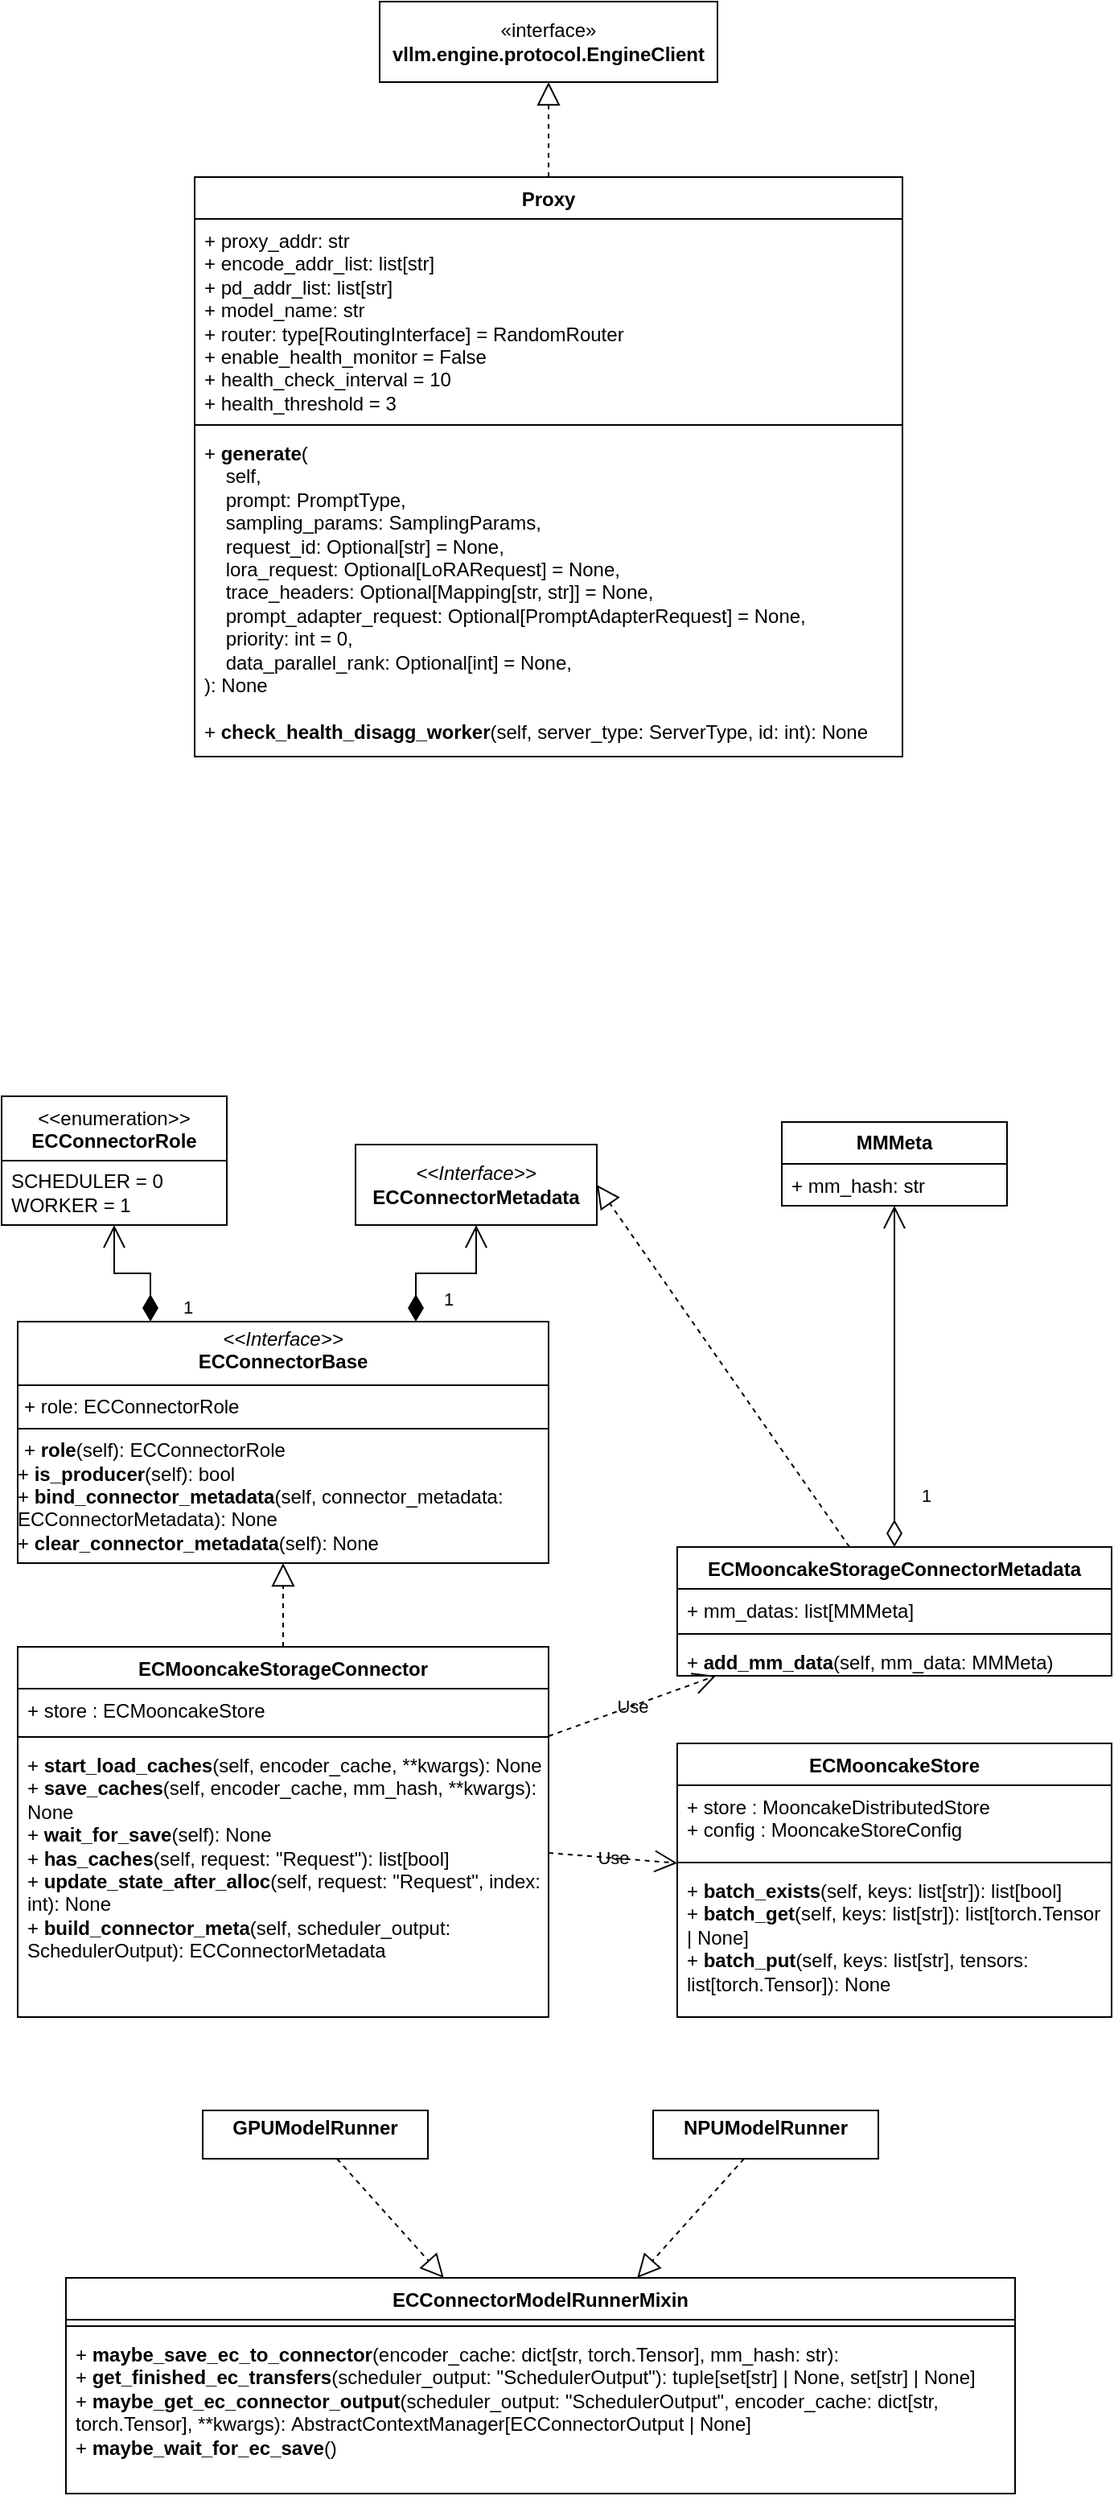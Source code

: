 <mxfile version="28.2.8">
  <diagram name="第 1 页" id="ZXphobQNCvXr_iCqhj3R">
    <mxGraphModel dx="938" dy="606" grid="1" gridSize="10" guides="1" tooltips="1" connect="1" arrows="1" fold="1" page="1" pageScale="1" pageWidth="827" pageHeight="1169" math="0" shadow="0">
      <root>
        <mxCell id="0" />
        <mxCell id="1" parent="0" />
        <mxCell id="kt1h7CT-YsFWaCdLyLbb-1" value="«interface»&lt;br&gt;&lt;b&gt;vllm.engine.protocol.EngineClient&lt;/b&gt;" style="html=1;whiteSpace=wrap;labelBackgroundColor=none;" parent="1" vertex="1">
          <mxGeometry x="295" y="250" width="210" height="50" as="geometry" />
        </mxCell>
        <mxCell id="kt1h7CT-YsFWaCdLyLbb-2" value="Proxy" style="swimlane;fontStyle=1;align=center;verticalAlign=top;childLayout=stackLayout;horizontal=1;startSize=26;horizontalStack=0;resizeParent=1;resizeParentMax=0;resizeLast=0;collapsible=1;marginBottom=0;whiteSpace=wrap;html=1;labelBackgroundColor=none;" parent="1" vertex="1">
          <mxGeometry x="180" y="359" width="440" height="360" as="geometry" />
        </mxCell>
        <mxCell id="kt1h7CT-YsFWaCdLyLbb-3" value="+ proxy_addr: str&lt;div&gt;+&amp;nbsp;encode_addr_list: list[str]&lt;br&gt;+&amp;nbsp;pd_addr_list: list[str]&lt;/div&gt;&lt;div&gt;+&amp;nbsp;model_name: str&lt;/div&gt;&lt;div&gt;+&amp;nbsp;router: type[RoutingInterface] = RandomRouter&lt;/div&gt;&lt;div&gt;+&amp;nbsp;enable_health_monitor = False&lt;br&gt;+&amp;nbsp;health_check_interval = 10&lt;br&gt;+&amp;nbsp;health_threshold = 3&lt;/div&gt;" style="text;strokeColor=none;fillColor=none;align=left;verticalAlign=top;spacingLeft=4;spacingRight=4;overflow=hidden;rotatable=0;points=[[0,0.5],[1,0.5]];portConstraint=eastwest;whiteSpace=wrap;html=1;labelBackgroundColor=none;" parent="kt1h7CT-YsFWaCdLyLbb-2" vertex="1">
          <mxGeometry y="26" width="440" height="124" as="geometry" />
        </mxCell>
        <mxCell id="kt1h7CT-YsFWaCdLyLbb-4" value="" style="line;strokeWidth=1;fillColor=none;align=left;verticalAlign=middle;spacingTop=-1;spacingLeft=3;spacingRight=3;rotatable=0;labelPosition=right;points=[];portConstraint=eastwest;labelBackgroundColor=none;" parent="kt1h7CT-YsFWaCdLyLbb-2" vertex="1">
          <mxGeometry y="150" width="440" height="8" as="geometry" />
        </mxCell>
        <mxCell id="kt1h7CT-YsFWaCdLyLbb-5" value="+ &lt;b&gt;generate&lt;/b&gt;(&lt;div&gt;&amp;nbsp; &amp;nbsp;&amp;nbsp;self,&lt;/div&gt;&lt;div&gt;&amp;nbsp; &amp;nbsp;&amp;nbsp;prompt: PromptType,&lt;/div&gt;&lt;div&gt;&amp;nbsp; &amp;nbsp;&amp;nbsp;sampling_params: SamplingParams,&lt;br&gt;&amp;nbsp; &amp;nbsp;&amp;nbsp;request_id: Optional[str] = None,&lt;br&gt;&amp;nbsp; &amp;nbsp;&amp;nbsp;lora_request: Optional[LoRARequest] = None,&lt;br&gt;&amp;nbsp; &amp;nbsp;&amp;nbsp;trace_headers: Optional[Mapping[str, str]] = None,&lt;br&gt;&amp;nbsp; &amp;nbsp;&amp;nbsp;prompt_adapter_request: Optional[PromptAdapterRequest] = None,&lt;/div&gt;&lt;div&gt;&amp;nbsp; &amp;nbsp;&amp;nbsp;priority: int = 0,&lt;br&gt;&amp;nbsp; &amp;nbsp;&amp;nbsp;data_parallel_rank: Optional[int] = None,&lt;/div&gt;&lt;div&gt;): None&lt;/div&gt;&lt;div&gt;&lt;br&gt;&lt;/div&gt;&lt;div&gt;+&amp;nbsp;&lt;b&gt;check_health_disagg_worker&lt;/b&gt;(self, server_type: ServerType, id: int)&lt;span style=&quot;background-color: transparent; color: light-dark(rgb(0, 0, 0), rgb(255, 255, 255));&quot;&gt;: None&lt;/span&gt;&lt;/div&gt;" style="text;strokeColor=none;fillColor=none;align=left;verticalAlign=top;spacingLeft=4;spacingRight=4;overflow=hidden;rotatable=0;points=[[0,0.5],[1,0.5]];portConstraint=eastwest;whiteSpace=wrap;html=1;labelBackgroundColor=none;" parent="kt1h7CT-YsFWaCdLyLbb-2" vertex="1">
          <mxGeometry y="158" width="440" height="202" as="geometry" />
        </mxCell>
        <mxCell id="kt1h7CT-YsFWaCdLyLbb-7" value="" style="endArrow=block;dashed=1;endFill=0;endSize=12;html=1;rounded=0;entryX=0.5;entryY=1;entryDx=0;entryDy=0;exitX=0.5;exitY=0;exitDx=0;exitDy=0;labelBackgroundColor=none;fontColor=default;" parent="1" source="kt1h7CT-YsFWaCdLyLbb-2" target="kt1h7CT-YsFWaCdLyLbb-1" edge="1">
          <mxGeometry width="160" relative="1" as="geometry">
            <mxPoint x="260" y="290" as="sourcePoint" />
            <mxPoint x="420" y="290" as="targetPoint" />
          </mxGeometry>
        </mxCell>
        <mxCell id="uLgxI4TP7Eiefr3ADJuU-1" value="&amp;lt;&amp;lt;enumeration&amp;gt;&amp;gt;&lt;br&gt;&lt;b&gt;ECConnectorRole&lt;/b&gt;" style="swimlane;fontStyle=0;align=center;verticalAlign=top;childLayout=stackLayout;horizontal=1;startSize=40;horizontalStack=0;resizeParent=1;resizeParentMax=0;resizeLast=0;collapsible=0;marginBottom=0;html=1;whiteSpace=wrap;labelBackgroundColor=none;" parent="1" vertex="1">
          <mxGeometry x="60" y="930" width="140" height="80" as="geometry" />
        </mxCell>
        <mxCell id="uLgxI4TP7Eiefr3ADJuU-2" value="SCHEDULER = 0&lt;div&gt;WORKER = 1&lt;/div&gt;" style="text;html=1;strokeColor=none;fillColor=none;align=left;verticalAlign=middle;spacingLeft=4;spacingRight=4;overflow=hidden;rotatable=0;points=[[0,0.5],[1,0.5]];portConstraint=eastwest;whiteSpace=wrap;labelBackgroundColor=none;" parent="uLgxI4TP7Eiefr3ADJuU-1" vertex="1">
          <mxGeometry y="40" width="140" height="40" as="geometry" />
        </mxCell>
        <mxCell id="uLgxI4TP7Eiefr3ADJuU-3" value="&lt;i&gt;&amp;lt;&amp;lt;Interface&amp;gt;&amp;gt;&lt;/i&gt;&lt;br&gt;&lt;b&gt;ECConnectorMetadata&lt;/b&gt;" style="html=1;whiteSpace=wrap;labelBackgroundColor=none;" parent="1" vertex="1">
          <mxGeometry x="280" y="960" width="150" height="50" as="geometry" />
        </mxCell>
        <mxCell id="uLgxI4TP7Eiefr3ADJuU-6" value="1" style="endArrow=open;html=1;endSize=12;startArrow=diamondThin;startSize=14;startFill=1;edgeStyle=orthogonalEdgeStyle;align=left;verticalAlign=bottom;rounded=0;labelBackgroundColor=none;fontColor=default;exitX=0.25;exitY=0;exitDx=0;exitDy=0;" parent="1" source="_NINaLvxvfsO1sP4Jfxg-5" target="uLgxI4TP7Eiefr3ADJuU-1" edge="1">
          <mxGeometry x="-1" y="-17" relative="1" as="geometry">
            <mxPoint x="30" y="1030" as="sourcePoint" />
            <mxPoint x="235" y="1060" as="targetPoint" />
            <mxPoint x="1" as="offset" />
          </mxGeometry>
        </mxCell>
        <mxCell id="uLgxI4TP7Eiefr3ADJuU-7" value="1" style="endArrow=open;html=1;endSize=12;startArrow=diamondThin;startSize=14;startFill=1;edgeStyle=orthogonalEdgeStyle;align=left;verticalAlign=bottom;rounded=0;labelBackgroundColor=none;fontColor=default;entryX=0.5;entryY=1;entryDx=0;entryDy=0;exitX=0.75;exitY=0;exitDx=0;exitDy=0;" parent="1" source="_NINaLvxvfsO1sP4Jfxg-5" target="uLgxI4TP7Eiefr3ADJuU-3" edge="1">
          <mxGeometry x="-0.889" y="-15" relative="1" as="geometry">
            <mxPoint x="400" y="1030" as="sourcePoint" />
            <mxPoint x="235" y="1060" as="targetPoint" />
            <mxPoint as="offset" />
          </mxGeometry>
        </mxCell>
        <mxCell id="uLgxI4TP7Eiefr3ADJuU-8" value="ECMooncakeStorageConnector" style="swimlane;fontStyle=1;align=center;verticalAlign=top;childLayout=stackLayout;horizontal=1;startSize=26;horizontalStack=0;resizeParent=1;resizeParentMax=0;resizeLast=0;collapsible=1;marginBottom=0;whiteSpace=wrap;html=1;labelBackgroundColor=none;" parent="1" vertex="1">
          <mxGeometry x="70" y="1272" width="330" height="230" as="geometry">
            <mxRectangle x="155" y="1150" width="210" height="30" as="alternateBounds" />
          </mxGeometry>
        </mxCell>
        <mxCell id="uLgxI4TP7Eiefr3ADJuU-9" value="+ store&amp;nbsp;: ECMooncakeStore" style="text;strokeColor=none;fillColor=none;align=left;verticalAlign=top;spacingLeft=4;spacingRight=4;overflow=hidden;rotatable=0;points=[[0,0.5],[1,0.5]];portConstraint=eastwest;whiteSpace=wrap;html=1;labelBackgroundColor=none;" parent="uLgxI4TP7Eiefr3ADJuU-8" vertex="1">
          <mxGeometry y="26" width="330" height="26" as="geometry" />
        </mxCell>
        <mxCell id="uLgxI4TP7Eiefr3ADJuU-10" value="" style="line;strokeWidth=1;fillColor=none;align=left;verticalAlign=middle;spacingTop=-1;spacingLeft=3;spacingRight=3;rotatable=0;labelPosition=right;points=[];portConstraint=eastwest;labelBackgroundColor=none;" parent="uLgxI4TP7Eiefr3ADJuU-8" vertex="1">
          <mxGeometry y="52" width="330" height="8" as="geometry" />
        </mxCell>
        <mxCell id="uLgxI4TP7Eiefr3ADJuU-11" value="+ &lt;b&gt;start_load_caches&lt;/b&gt;(self, encoder_cache, **kwargs): None&lt;div&gt;+&amp;nbsp;&lt;b&gt;save_caches&lt;/b&gt;(self, encoder_cache, mm_hash, **kwargs): None&lt;/div&gt;&lt;div&gt;+ &lt;b&gt;wait_for_save&lt;/b&gt;(self): None&lt;/div&gt;&lt;div&gt;+ &lt;b&gt;has_caches&lt;/b&gt;(self,&amp;nbsp;request: &quot;Request&quot;):&amp;nbsp;list[bool]&lt;/div&gt;&lt;div&gt;+ &lt;b&gt;update_state_after_alloc&lt;/b&gt;(self, request: &quot;Request&quot;, index: int): None&lt;/div&gt;&lt;div&gt;+&amp;nbsp;&lt;b&gt;build_connector_meta&lt;/b&gt;(self,&amp;nbsp;scheduler_output: SchedulerOutput):&amp;nbsp;ECConnectorMetadata&lt;/div&gt;" style="text;strokeColor=none;fillColor=none;align=left;verticalAlign=top;spacingLeft=4;spacingRight=4;overflow=hidden;rotatable=0;points=[[0,0.5],[1,0.5]];portConstraint=eastwest;whiteSpace=wrap;html=1;labelBackgroundColor=none;" parent="uLgxI4TP7Eiefr3ADJuU-8" vertex="1">
          <mxGeometry y="60" width="330" height="170" as="geometry" />
        </mxCell>
        <mxCell id="uLgxI4TP7Eiefr3ADJuU-13" value="" style="endArrow=block;dashed=1;endFill=0;endSize=12;html=1;rounded=0;labelBackgroundColor=none;fontColor=default;entryX=0.5;entryY=1;entryDx=0;entryDy=0;" parent="1" source="uLgxI4TP7Eiefr3ADJuU-8" target="_NINaLvxvfsO1sP4Jfxg-5" edge="1">
          <mxGeometry width="160" relative="1" as="geometry">
            <mxPoint y="1120" as="sourcePoint" />
            <mxPoint x="235" y="1110" as="targetPoint" />
          </mxGeometry>
        </mxCell>
        <mxCell id="uLgxI4TP7Eiefr3ADJuU-14" value="ECMooncakeStorageConnectorMetadata" style="swimlane;fontStyle=1;align=center;verticalAlign=top;childLayout=stackLayout;horizontal=1;startSize=26;horizontalStack=0;resizeParent=1;resizeParentMax=0;resizeLast=0;collapsible=1;marginBottom=0;whiteSpace=wrap;html=1;labelBackgroundColor=none;" parent="1" vertex="1">
          <mxGeometry x="480" y="1210" width="270" height="80" as="geometry">
            <mxRectangle x="155" y="1150" width="210" height="30" as="alternateBounds" />
          </mxGeometry>
        </mxCell>
        <mxCell id="uLgxI4TP7Eiefr3ADJuU-15" value="+ mm_datas: list[MMMeta]" style="text;strokeColor=none;fillColor=none;align=left;verticalAlign=top;spacingLeft=4;spacingRight=4;overflow=hidden;rotatable=0;points=[[0,0.5],[1,0.5]];portConstraint=eastwest;whiteSpace=wrap;html=1;labelBackgroundColor=none;" parent="uLgxI4TP7Eiefr3ADJuU-14" vertex="1">
          <mxGeometry y="26" width="270" height="24" as="geometry" />
        </mxCell>
        <mxCell id="uLgxI4TP7Eiefr3ADJuU-16" value="" style="line;strokeWidth=1;fillColor=none;align=left;verticalAlign=middle;spacingTop=-1;spacingLeft=3;spacingRight=3;rotatable=0;labelPosition=right;points=[];portConstraint=eastwest;labelBackgroundColor=none;" parent="uLgxI4TP7Eiefr3ADJuU-14" vertex="1">
          <mxGeometry y="50" width="270" height="8" as="geometry" />
        </mxCell>
        <mxCell id="uLgxI4TP7Eiefr3ADJuU-17" value="+ &lt;b&gt;add_mm_data&lt;/b&gt;(self, mm_data: MMMeta)" style="text;strokeColor=none;fillColor=none;align=left;verticalAlign=top;spacingLeft=4;spacingRight=4;overflow=hidden;rotatable=0;points=[[0,0.5],[1,0.5]];portConstraint=eastwest;whiteSpace=wrap;html=1;labelBackgroundColor=none;" parent="uLgxI4TP7Eiefr3ADJuU-14" vertex="1">
          <mxGeometry y="58" width="270" height="22" as="geometry" />
        </mxCell>
        <mxCell id="uLgxI4TP7Eiefr3ADJuU-18" value="Use" style="endArrow=open;endSize=12;dashed=1;html=1;rounded=0;labelBackgroundColor=none;fontColor=default;" parent="1" source="uLgxI4TP7Eiefr3ADJuU-8" target="uLgxI4TP7Eiefr3ADJuU-14" edge="1">
          <mxGeometry width="160" relative="1" as="geometry">
            <mxPoint x="150" y="1398" as="sourcePoint" />
            <mxPoint x="310" y="1398" as="targetPoint" />
          </mxGeometry>
        </mxCell>
        <mxCell id="uLgxI4TP7Eiefr3ADJuU-23" value="ECMooncakeStore" style="swimlane;fontStyle=1;align=center;verticalAlign=top;childLayout=stackLayout;horizontal=1;startSize=26;horizontalStack=0;resizeParent=1;resizeParentMax=0;resizeLast=0;collapsible=1;marginBottom=0;whiteSpace=wrap;html=1;labelBackgroundColor=none;" parent="1" vertex="1">
          <mxGeometry x="480" y="1332" width="270" height="170" as="geometry">
            <mxRectangle x="155" y="1150" width="210" height="30" as="alternateBounds" />
          </mxGeometry>
        </mxCell>
        <mxCell id="uLgxI4TP7Eiefr3ADJuU-24" value="+ store&amp;nbsp;: MooncakeDistributedStore&lt;div&gt;+ config :&amp;nbsp;MooncakeStoreConfig&lt;/div&gt;" style="text;strokeColor=none;fillColor=none;align=left;verticalAlign=top;spacingLeft=4;spacingRight=4;overflow=hidden;rotatable=0;points=[[0,0.5],[1,0.5]];portConstraint=eastwest;whiteSpace=wrap;html=1;labelBackgroundColor=none;" parent="uLgxI4TP7Eiefr3ADJuU-23" vertex="1">
          <mxGeometry y="26" width="270" height="44" as="geometry" />
        </mxCell>
        <mxCell id="uLgxI4TP7Eiefr3ADJuU-25" value="" style="line;strokeWidth=1;fillColor=none;align=left;verticalAlign=middle;spacingTop=-1;spacingLeft=3;spacingRight=3;rotatable=0;labelPosition=right;points=[];portConstraint=eastwest;labelBackgroundColor=none;" parent="uLgxI4TP7Eiefr3ADJuU-23" vertex="1">
          <mxGeometry y="70" width="270" height="8" as="geometry" />
        </mxCell>
        <mxCell id="uLgxI4TP7Eiefr3ADJuU-26" value="+ &lt;b&gt;batch_exists&lt;/b&gt;(self, keys: list[str]): list[bool]&lt;div&gt;&lt;span style=&quot;background-color: transparent; color: light-dark(rgb(0, 0, 0), rgb(255, 255, 255));&quot;&gt;+&amp;nbsp;&lt;b&gt;batch_get&lt;/b&gt;(self, keys: list[str]):&amp;nbsp;list[torch.Tensor | None]&lt;/span&gt;&lt;/div&gt;&lt;div&gt;+&amp;nbsp;&lt;b&gt;batch_put&lt;/b&gt;(self, keys: list[str], tensors: list[torch.Tensor]):&amp;nbsp;None&lt;/div&gt;" style="text;strokeColor=none;fillColor=none;align=left;verticalAlign=top;spacingLeft=4;spacingRight=4;overflow=hidden;rotatable=0;points=[[0,0.5],[1,0.5]];portConstraint=eastwest;whiteSpace=wrap;html=1;labelBackgroundColor=none;" parent="uLgxI4TP7Eiefr3ADJuU-23" vertex="1">
          <mxGeometry y="78" width="270" height="92" as="geometry" />
        </mxCell>
        <mxCell id="uLgxI4TP7Eiefr3ADJuU-27" value="" style="endArrow=block;dashed=1;endFill=0;endSize=12;html=1;rounded=0;entryX=1;entryY=0.5;entryDx=0;entryDy=0;orthogonal=0;labelBackgroundColor=none;fontColor=default;" parent="1" source="uLgxI4TP7Eiefr3ADJuU-14" target="uLgxI4TP7Eiefr3ADJuU-3" edge="1">
          <mxGeometry width="160" relative="1" as="geometry">
            <mxPoint x="670" y="1160" as="sourcePoint" />
            <mxPoint x="830" y="1160" as="targetPoint" />
          </mxGeometry>
        </mxCell>
        <mxCell id="uLgxI4TP7Eiefr3ADJuU-28" value="Use" style="endArrow=open;endSize=12;dashed=1;html=1;rounded=0;labelBackgroundColor=none;fontColor=default;" parent="1" source="uLgxI4TP7Eiefr3ADJuU-8" target="uLgxI4TP7Eiefr3ADJuU-23" edge="1">
          <mxGeometry width="160" relative="1" as="geometry">
            <mxPoint x="430" y="1393" as="sourcePoint" />
            <mxPoint x="510" y="1360" as="targetPoint" />
          </mxGeometry>
        </mxCell>
        <mxCell id="uLgxI4TP7Eiefr3ADJuU-29" value="&lt;b&gt;MMMeta&lt;/b&gt;" style="swimlane;fontStyle=0;childLayout=stackLayout;horizontal=1;startSize=26;fillColor=none;horizontalStack=0;resizeParent=1;resizeParentMax=0;resizeLast=0;collapsible=1;marginBottom=0;whiteSpace=wrap;html=1;" parent="1" vertex="1">
          <mxGeometry x="545" y="946" width="140" height="52" as="geometry" />
        </mxCell>
        <mxCell id="uLgxI4TP7Eiefr3ADJuU-30" value="+ mm_hash: str" style="text;strokeColor=none;fillColor=none;align=left;verticalAlign=top;spacingLeft=4;spacingRight=4;overflow=hidden;rotatable=0;points=[[0,0.5],[1,0.5]];portConstraint=eastwest;whiteSpace=wrap;html=1;" parent="uLgxI4TP7Eiefr3ADJuU-29" vertex="1">
          <mxGeometry y="26" width="140" height="26" as="geometry" />
        </mxCell>
        <mxCell id="uLgxI4TP7Eiefr3ADJuU-33" value="1" style="endArrow=open;html=1;endSize=12;startArrow=diamondThin;startSize=14;startFill=0;edgeStyle=orthogonalEdgeStyle;align=left;verticalAlign=bottom;rounded=0;" parent="1" source="uLgxI4TP7Eiefr3ADJuU-14" target="uLgxI4TP7Eiefr3ADJuU-29" edge="1">
          <mxGeometry x="-0.785" y="-15" relative="1" as="geometry">
            <mxPoint x="740" y="1090" as="sourcePoint" />
            <mxPoint x="810" y="1120" as="targetPoint" />
            <mxPoint as="offset" />
          </mxGeometry>
        </mxCell>
        <mxCell id="_NINaLvxvfsO1sP4Jfxg-1" value="ECConnectorModelRunnerMixin" style="swimlane;fontStyle=1;align=center;verticalAlign=top;childLayout=stackLayout;horizontal=1;startSize=26;horizontalStack=0;resizeParent=1;resizeParentMax=0;resizeLast=0;collapsible=1;marginBottom=0;whiteSpace=wrap;html=1;movable=1;resizable=1;rotatable=1;deletable=1;editable=1;locked=0;connectable=1;" vertex="1" parent="1">
          <mxGeometry x="100" y="1664" width="590" height="134" as="geometry" />
        </mxCell>
        <mxCell id="_NINaLvxvfsO1sP4Jfxg-3" value="" style="line;strokeWidth=1;fillColor=none;align=left;verticalAlign=middle;spacingTop=-1;spacingLeft=3;spacingRight=3;rotatable=1;labelPosition=right;points=[];portConstraint=eastwest;strokeColor=inherit;movable=1;resizable=1;deletable=1;editable=1;locked=0;connectable=1;" vertex="1" parent="_NINaLvxvfsO1sP4Jfxg-1">
          <mxGeometry y="26" width="590" height="8" as="geometry" />
        </mxCell>
        <mxCell id="_NINaLvxvfsO1sP4Jfxg-4" value="+ &lt;b&gt;maybe_save_ec_to_connector&lt;/b&gt;(encoder_cache: dict[str, torch.Tensor], mm_hash: str):&lt;div&gt;+&amp;nbsp;&lt;b&gt;get_finished_ec_transfers&lt;/b&gt;(scheduler_output: &quot;SchedulerOutput&quot;):&amp;nbsp;tuple[set[str] | None, set[str] | None]&lt;/div&gt;&lt;div&gt;+&amp;nbsp;&lt;b&gt;maybe_get_ec_connector_output&lt;/b&gt;(scheduler_output: &quot;SchedulerOutput&quot;, encoder_cache: dict[str, torch.Tensor], **kwargs):&amp;nbsp;AbstractContextManager[ECConnectorOutput | None]&lt;/div&gt;&lt;div&gt;+&amp;nbsp;&lt;b&gt;maybe_wait_for_ec_save&lt;/b&gt;()&lt;/div&gt;" style="text;strokeColor=none;fillColor=none;align=left;verticalAlign=top;spacingLeft=4;spacingRight=4;overflow=hidden;rotatable=1;points=[[0,0.5],[1,0.5]];portConstraint=eastwest;whiteSpace=wrap;html=1;movable=1;resizable=1;deletable=1;editable=1;locked=0;connectable=1;" vertex="1" parent="_NINaLvxvfsO1sP4Jfxg-1">
          <mxGeometry y="34" width="590" height="100" as="geometry" />
        </mxCell>
        <mxCell id="_NINaLvxvfsO1sP4Jfxg-5" value="&lt;p style=&quot;margin:0px;margin-top:4px;text-align:center;&quot;&gt;&lt;i&gt;&amp;lt;&amp;lt;Interface&amp;gt;&amp;gt;&lt;/i&gt;&lt;br&gt;&lt;span style=&quot;font-weight: 700;&quot;&gt;ECConnectorBase&lt;/span&gt;&lt;/p&gt;&lt;hr size=&quot;1&quot; style=&quot;border-style:solid;&quot;&gt;&lt;p style=&quot;margin:0px;margin-left:4px;&quot;&gt;+ role: ECConnectorRole&lt;br&gt;&lt;/p&gt;&lt;hr size=&quot;1&quot; style=&quot;border-style:solid;&quot;&gt;&lt;p style=&quot;margin:0px;margin-left:4px;&quot;&gt;+&amp;nbsp;&lt;b&gt;role&lt;/b&gt;(self): ECConnectorRole&lt;/p&gt;&lt;div&gt;+&amp;nbsp;&lt;b&gt;is_producer&lt;/b&gt;(self): bool&lt;/div&gt;&lt;div&gt;+&amp;nbsp;&lt;b&gt;bind_connector_metadata&lt;/b&gt;(self, connector_metadata: ECConnectorMetadata): None&lt;/div&gt;&lt;div&gt;+&amp;nbsp;&lt;b&gt;clear_connector_metadata&lt;/b&gt;(self): None&lt;/div&gt;" style="verticalAlign=top;align=left;overflow=fill;html=1;whiteSpace=wrap;" vertex="1" parent="1">
          <mxGeometry x="70" y="1070" width="330" height="150" as="geometry" />
        </mxCell>
        <mxCell id="_NINaLvxvfsO1sP4Jfxg-7" value="&lt;p style=&quot;margin:0px;margin-top:4px;text-align:center;&quot;&gt;&lt;b&gt;NPUModelRunner&lt;/b&gt;&lt;/p&gt;" style="verticalAlign=top;align=left;overflow=fill;html=1;whiteSpace=wrap;movable=1;resizable=1;rotatable=1;deletable=1;editable=1;locked=0;connectable=1;" vertex="1" parent="1">
          <mxGeometry x="465" y="1560" width="140" height="30" as="geometry" />
        </mxCell>
        <mxCell id="_NINaLvxvfsO1sP4Jfxg-9" value="&lt;p style=&quot;margin:0px;margin-top:4px;text-align:center;&quot;&gt;&lt;b&gt;GPUModelRunner&lt;/b&gt;&lt;/p&gt;" style="verticalAlign=top;align=left;overflow=fill;html=1;whiteSpace=wrap;movable=1;resizable=1;rotatable=1;deletable=1;editable=1;locked=0;connectable=1;" vertex="1" parent="1">
          <mxGeometry x="185" y="1560" width="140" height="30" as="geometry" />
        </mxCell>
        <mxCell id="_NINaLvxvfsO1sP4Jfxg-14" value="" style="endArrow=block;dashed=1;endFill=0;endSize=12;html=1;rounded=0;" edge="1" parent="1" source="_NINaLvxvfsO1sP4Jfxg-9" target="_NINaLvxvfsO1sP4Jfxg-1">
          <mxGeometry width="160" relative="1" as="geometry">
            <mxPoint x="40" y="1630" as="sourcePoint" />
            <mxPoint x="200" y="1630" as="targetPoint" />
          </mxGeometry>
        </mxCell>
        <mxCell id="_NINaLvxvfsO1sP4Jfxg-15" value="" style="endArrow=block;dashed=1;endFill=0;endSize=12;html=1;rounded=0;" edge="1" parent="1" source="_NINaLvxvfsO1sP4Jfxg-7" target="_NINaLvxvfsO1sP4Jfxg-1">
          <mxGeometry width="160" relative="1" as="geometry">
            <mxPoint x="380" y="1610" as="sourcePoint" />
            <mxPoint x="453" y="1684" as="targetPoint" />
          </mxGeometry>
        </mxCell>
      </root>
    </mxGraphModel>
  </diagram>
</mxfile>
